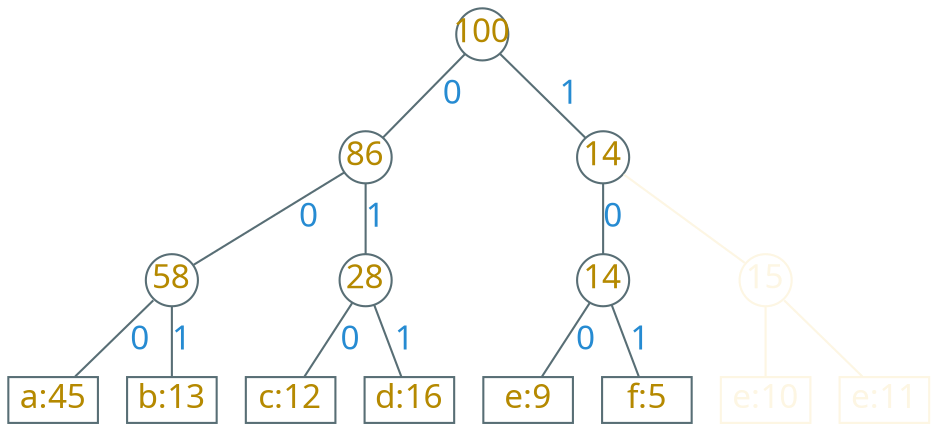 digraph g {
    bgcolor=transparent
    rankdir=TB
    graph [ranksep=0.2, nodesep=0.2]
    node [shape=circle, fixedsize=true, width=0.35, color="#586e75", fontcolor="#b58900", fontsize=16, fontname="LXGWWenKai"]
    edge [arrowhead=none, color="#586e75", fontcolor="#268bd2", fontsize=16, fontname="LXGWWenKai"]

    100 -> 86 [label="0"]
    100 -> 14 [label="1"]

    86 -> 58 [label="0"]  
    86 -> 28 [label="1"]

    n1 [label="14"]
    14 -> n1 [label="0"]

    node [color="#fdf6e3", fontcolor="#fdf6e3"]
    edge [color="#fdf6e3"]

    14 -> 15

    node [shape=box, width=0.6, height=0.3, color="#586e75", fontcolor="#b58900"]
    edge [color="#586e75"]

    58 -> "a:45" [label="0"]
    58 -> "b:13" [label="1"]
    28 -> "c:12" [label="0"]
    28 -> "d:16" [label="1"]
    n1 -> "e:9" [label="0"]
    n1 -> "f:5" [label="1"]

    node [color="#fdf6e3", fontcolor="#fdf6e3"]
    edge [color="#fdf6e3"]

    15 -> "e:10"
    15 -> "e:11"
}